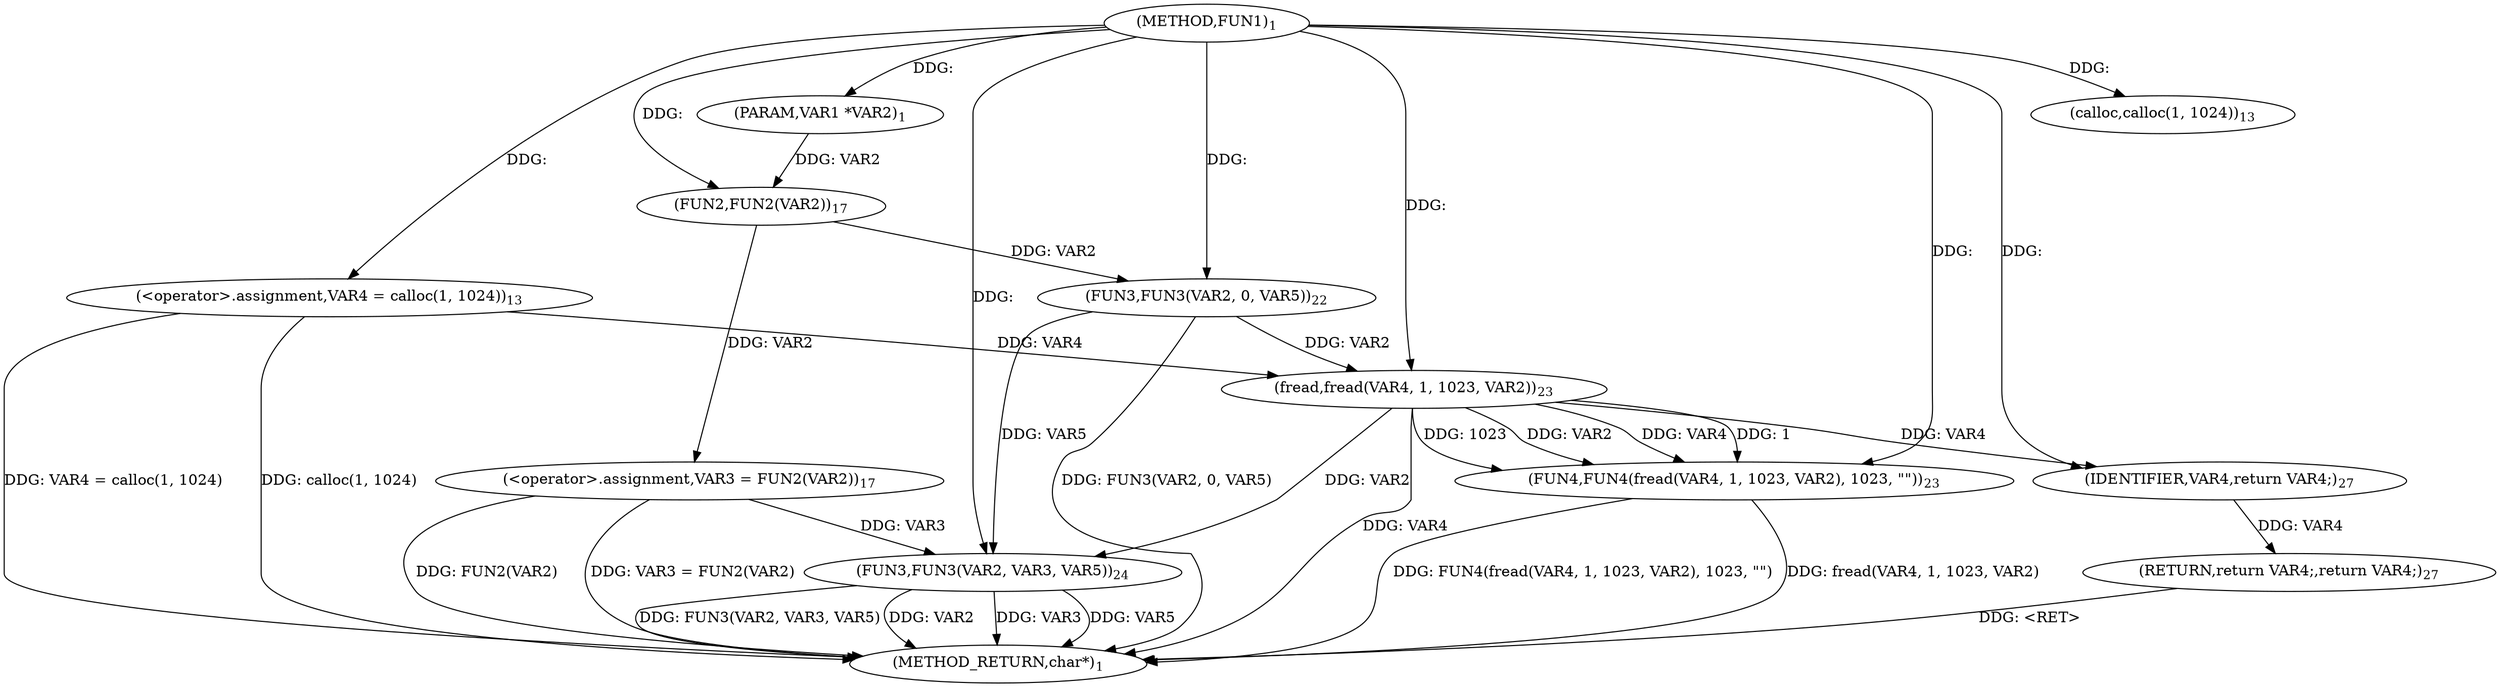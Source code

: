 digraph "FUN1" {  
"8" [label = <(METHOD,FUN1)<SUB>1</SUB>> ]
"40" [label = <(METHOD_RETURN,char*)<SUB>1</SUB>> ]
"9" [label = <(PARAM,VAR1 *VAR2)<SUB>1</SUB>> ]
"13" [label = <(&lt;operator&gt;.assignment,VAR4 = calloc(1, 1024))<SUB>13</SUB>> ]
"18" [label = <(&lt;operator&gt;.assignment,VAR3 = FUN2(VAR2))<SUB>17</SUB>> ]
"22" [label = <(FUN3,FUN3(VAR2, 0, VAR5))<SUB>22</SUB>> ]
"26" [label = <(FUN4,FUN4(fread(VAR4, 1, 1023, VAR2), 1023, &quot;&quot;))<SUB>23</SUB>> ]
"34" [label = <(FUN3,FUN3(VAR2, VAR3, VAR5))<SUB>24</SUB>> ]
"38" [label = <(RETURN,return VAR4;,return VAR4;)<SUB>27</SUB>> ]
"39" [label = <(IDENTIFIER,VAR4,return VAR4;)<SUB>27</SUB>> ]
"15" [label = <(calloc,calloc(1, 1024))<SUB>13</SUB>> ]
"20" [label = <(FUN2,FUN2(VAR2))<SUB>17</SUB>> ]
"27" [label = <(fread,fread(VAR4, 1, 1023, VAR2))<SUB>23</SUB>> ]
  "38" -> "40"  [ label = "DDG: &lt;RET&gt;"] 
  "13" -> "40"  [ label = "DDG: calloc(1, 1024)"] 
  "13" -> "40"  [ label = "DDG: VAR4 = calloc(1, 1024)"] 
  "18" -> "40"  [ label = "DDG: FUN2(VAR2)"] 
  "18" -> "40"  [ label = "DDG: VAR3 = FUN2(VAR2)"] 
  "22" -> "40"  [ label = "DDG: FUN3(VAR2, 0, VAR5)"] 
  "27" -> "40"  [ label = "DDG: VAR4"] 
  "26" -> "40"  [ label = "DDG: fread(VAR4, 1, 1023, VAR2)"] 
  "26" -> "40"  [ label = "DDG: FUN4(fread(VAR4, 1, 1023, VAR2), 1023, &quot;&quot;)"] 
  "34" -> "40"  [ label = "DDG: VAR2"] 
  "34" -> "40"  [ label = "DDG: VAR3"] 
  "34" -> "40"  [ label = "DDG: VAR5"] 
  "34" -> "40"  [ label = "DDG: FUN3(VAR2, VAR3, VAR5)"] 
  "8" -> "9"  [ label = "DDG: "] 
  "8" -> "13"  [ label = "DDG: "] 
  "20" -> "18"  [ label = "DDG: VAR2"] 
  "39" -> "38"  [ label = "DDG: VAR4"] 
  "20" -> "22"  [ label = "DDG: VAR2"] 
  "8" -> "22"  [ label = "DDG: "] 
  "27" -> "26"  [ label = "DDG: VAR4"] 
  "27" -> "26"  [ label = "DDG: 1"] 
  "27" -> "26"  [ label = "DDG: 1023"] 
  "27" -> "26"  [ label = "DDG: VAR2"] 
  "8" -> "26"  [ label = "DDG: "] 
  "27" -> "34"  [ label = "DDG: VAR2"] 
  "8" -> "34"  [ label = "DDG: "] 
  "18" -> "34"  [ label = "DDG: VAR3"] 
  "22" -> "34"  [ label = "DDG: VAR5"] 
  "27" -> "39"  [ label = "DDG: VAR4"] 
  "8" -> "39"  [ label = "DDG: "] 
  "8" -> "15"  [ label = "DDG: "] 
  "9" -> "20"  [ label = "DDG: VAR2"] 
  "8" -> "20"  [ label = "DDG: "] 
  "13" -> "27"  [ label = "DDG: VAR4"] 
  "8" -> "27"  [ label = "DDG: "] 
  "22" -> "27"  [ label = "DDG: VAR2"] 
}
